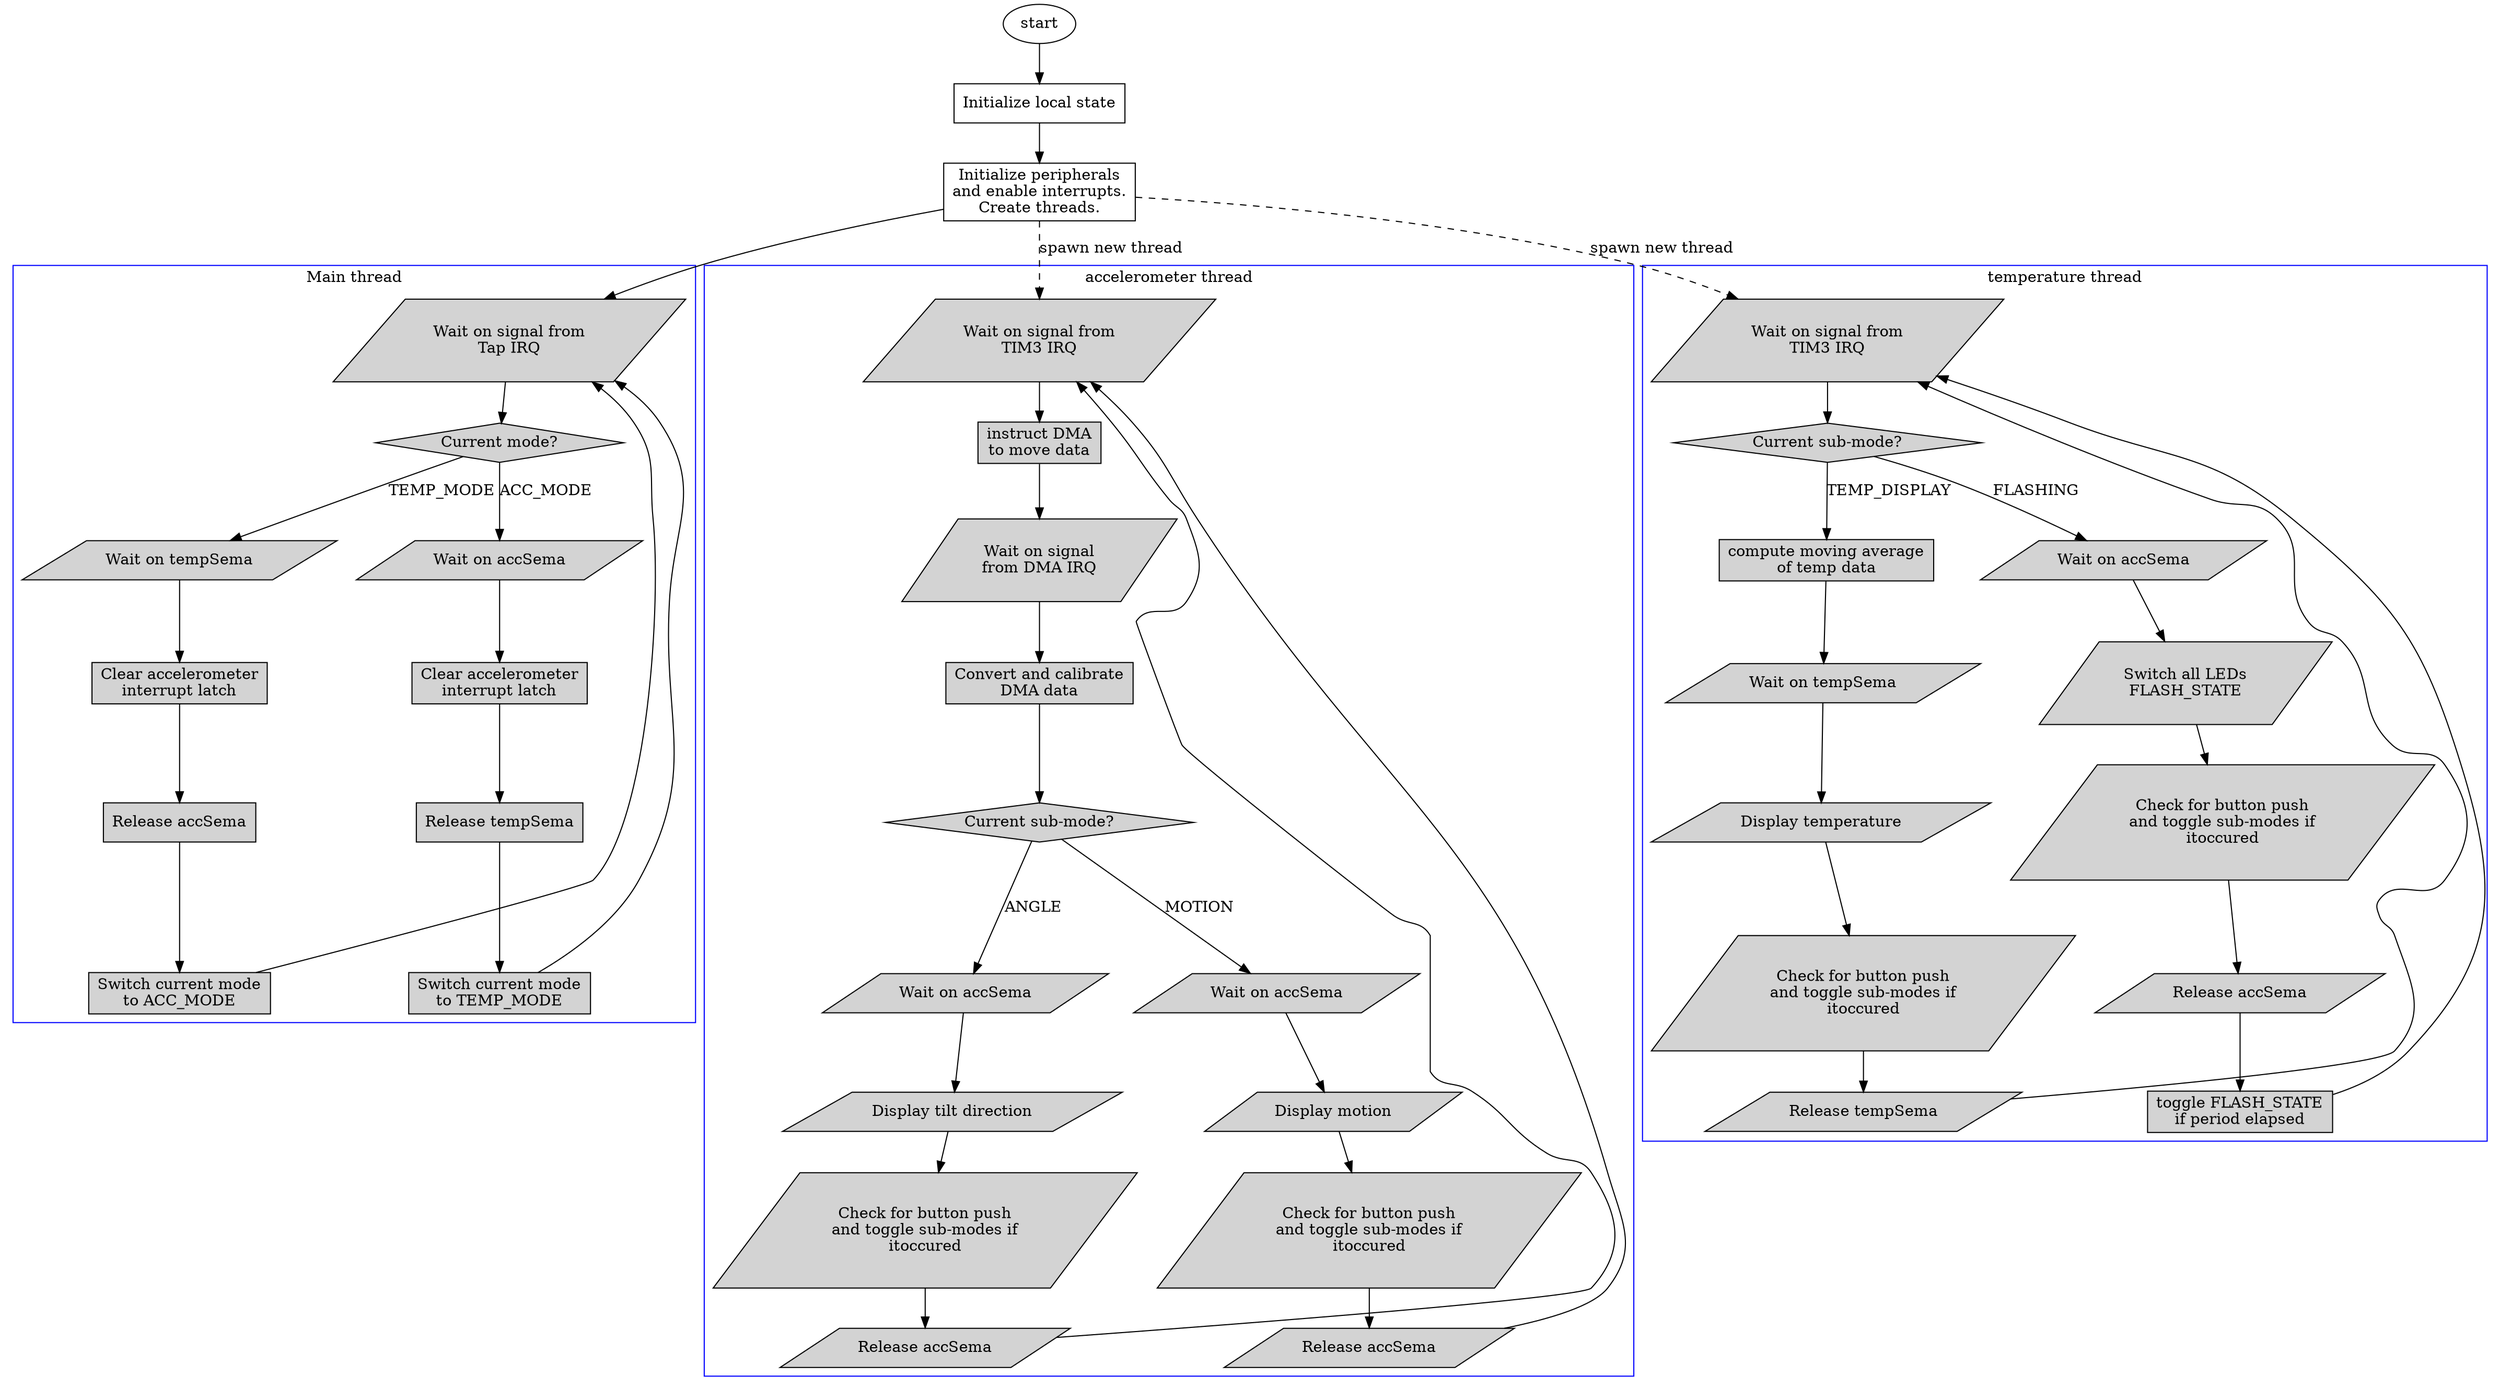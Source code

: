 digraph ordinaryFlowchart {

	node [shape=box];
	initA [label="Initialize local state"];
	initB [label="Initialize peripherals\nand enable interrupts.\nCreate threads."];

	start [shape=oval]
	start -> initA -> initB;
	
	subgraph cluster_main {
		node [style=filled];
		m0 [label="Wait on signal from\nTap IRQ", shape=parallelogram];
		m1 [label="Current mode?", shape=diamond];
		m0 -> m1;
		
		ma2 [label="Wait on tempSema", shape=parallelogram];
		ma3 [label="Clear accelerometer\ninterrupt latch"];
		ma4 [label="Release accSema"];
		ma5 [label="Switch current mode\nto ACC_MODE"];
		ma2 -> ma3 -> ma4 -> ma5;
		
		mb2 [label="Wait on accSema", shape=parallelogram];
		mb3 [label="Clear accelerometer\ninterrupt latch"];
		mb4 [label="Release tempSema"];
		mb5 [label="Switch current mode\nto TEMP_MODE"];
		mb2 -> mb3 -> mb4 -> mb5;

		
		m1 -> ma2 [label="TEMP_MODE"];
		m1 -> mb2 [label="ACC_MODE"];
		
		ma5 -> m0 [constraint=false]
		mb5 -> m0 [constraint=false]
		
		label = "Main thread";
		color=blue
	}
	
	subgraph cluster_accThread {
		node [style=filled];
		a0 [label="Wait on signal from\nTIM3 IRQ", shape=parallelogram];
		a1 [label="instruct DMA\nto move data"];
		a2 [label="Wait on signal\nfrom DMA IRQ", shape=parallelogram];
		a3 [label="Convert and calibrate\nDMA data"];
		a4 [label="Current sub-mode?", shape=diamond]
		a0->a1->a2->a3->a4;
		
		aa5 [label="Wait on accSema", shape=parallelogram]
		aa6 [label="Display tilt direction", shape=parallelogram];
		aa7 [label="Check for button push\nand toggle sub-modes if\nitoccured", shape=parallelogram];
		aa8 [label="Release accSema", shape=parallelogram];
		aa5->aa6->aa7->aa8;
		
		ab5 [label="Wait on accSema", shape=parallelogram]
		ab6 [label="Display motion", shape=parallelogram];
		ab7 [label="Check for button push\nand toggle sub-modes if\nitoccured", shape=parallelogram];
		ab8 [label="Release accSema", shape=parallelogram];
		ab5->ab6->ab7->ab8;

		
		a4 -> aa5 [label="ANGLE"];
		a4 -> ab5 [label="MOTION"];
		
		aa8 -> a0 [constraint=false];
		ab8 -> a0 [constraint=false];

		
		label = "accelerometer thread";
		color=blue
	}
	
	subgraph cluster_tempThread {
		node [style=filled];
		
		h0 [label="Wait on signal from\nTIM3 IRQ", shape=parallelogram];
		h1 [label="Current sub-mode?", shape=diamond]
		h0->h1;
		
		ha2 [label="compute moving average\nof temp data"]
		ha3 [label="Wait on tempSema", shape=parallelogram]
		ha4 [label="Display temperature", shape=parallelogram];
		ha5 [label="Check for button push\nand toggle sub-modes if\nitoccured", shape=parallelogram];
		ha6 [label="Release tempSema", shape=parallelogram];
		ha2->ha3->ha4->ha5->ha6;
		
		hb2 [label="Wait on accSema", shape=parallelogram]
		hb3 [label="Switch all LEDs\nFLASH_STATE", shape=parallelogram];
		hb4 [label="Check for button push\nand toggle sub-modes if\nitoccured", shape=parallelogram];
		hb5 [label="Release accSema", shape=parallelogram];
		hb6 [label="toggle FLASH_STATE\nif period elapsed"];
		hb2->hb3->hb4->hb5->hb6;

		h1 -> ha2 [label="TEMP_DISPLAY"];
		h1 -> hb2 [label="FLASHING"];
	
		ha6 -> h0 [constraint=false];
		hb6 -> h0 [constraint=false];

		
		label = "temperature thread";
		color=blue
	}

	initB -> a0 [style=dashed, label="spawn new thread"];
	initB -> h0 [style=dashed, label="spawn new thread"];
	initB -> m0;
}